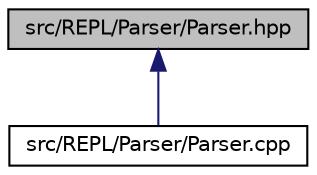 digraph "src/REPL/Parser/Parser.hpp"
{
  edge [fontname="Helvetica",fontsize="10",labelfontname="Helvetica",labelfontsize="10"];
  node [fontname="Helvetica",fontsize="10",shape=record];
  Node27 [label="src/REPL/Parser/Parser.hpp",height=0.2,width=0.4,color="black", fillcolor="grey75", style="filled", fontcolor="black"];
  Node27 -> Node28 [dir="back",color="midnightblue",fontsize="10",style="solid",fontname="Helvetica"];
  Node28 [label="src/REPL/Parser/Parser.cpp",height=0.2,width=0.4,color="black", fillcolor="white", style="filled",URL="$_parser_8cpp.html"];
}
